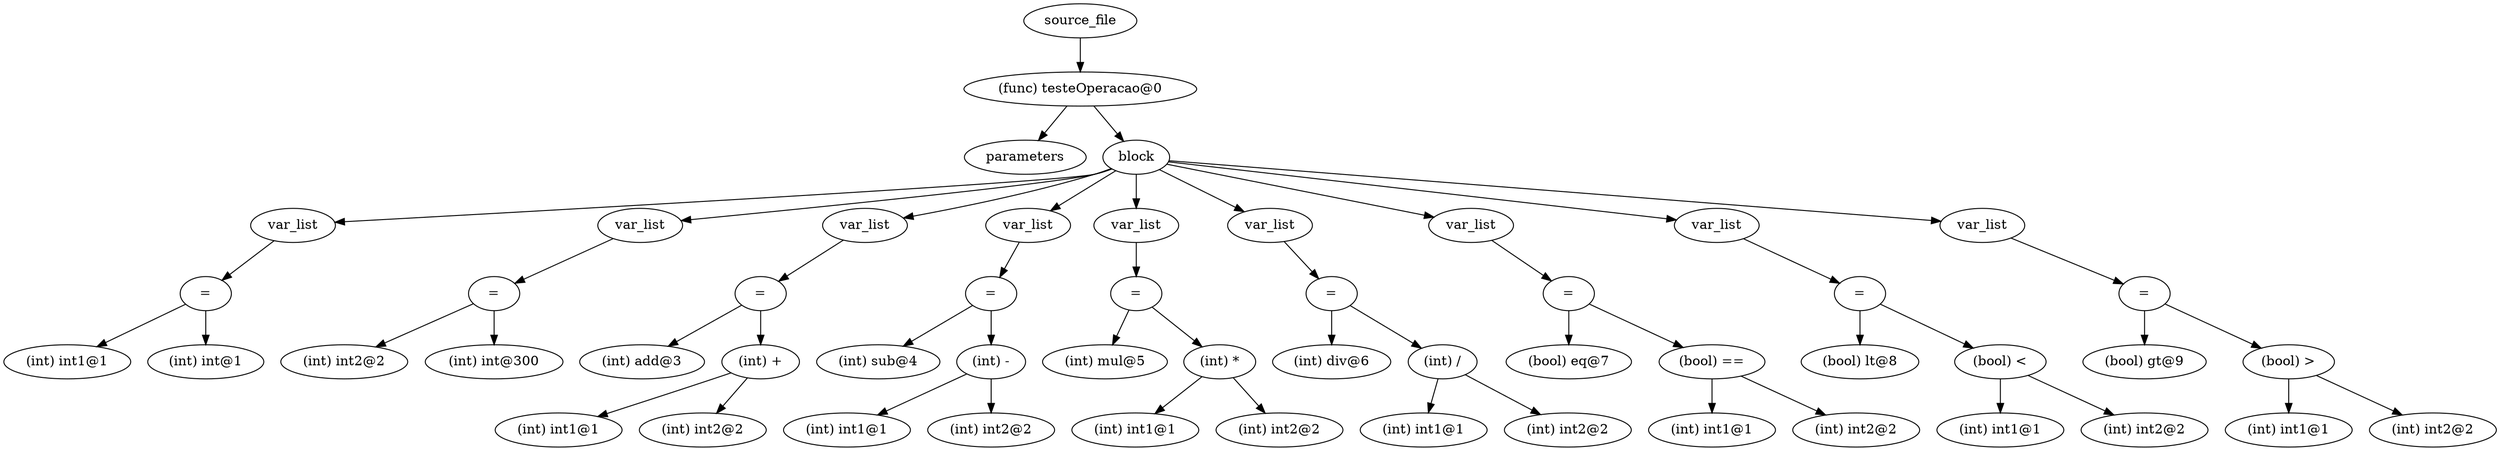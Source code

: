 digraph {
graph [ordering="out"];
node0[label="source_file"];
node1[label="(func) testeOperacao@0"];
node2[label="parameters"];
node1 -> node2;
node3[label="block"];
node4[label="var_list"];
node5[label="="];
node6[label="(int) int1@1"];
node5 -> node6;
node7[label="(int) int@1"];
node5 -> node7;
node4 -> node5;
node3 -> node4;
node8[label="var_list"];
node9[label="="];
node10[label="(int) int2@2"];
node9 -> node10;
node11[label="(int) int@300"];
node9 -> node11;
node8 -> node9;
node3 -> node8;
node12[label="var_list"];
node13[label="="];
node14[label="(int) add@3"];
node13 -> node14;
node15[label="(int) +"];
node16[label="(int) int1@1"];
node15 -> node16;
node17[label="(int) int2@2"];
node15 -> node17;
node13 -> node15;
node12 -> node13;
node3 -> node12;
node18[label="var_list"];
node19[label="="];
node20[label="(int) sub@4"];
node19 -> node20;
node21[label="(int) -"];
node22[label="(int) int1@1"];
node21 -> node22;
node23[label="(int) int2@2"];
node21 -> node23;
node19 -> node21;
node18 -> node19;
node3 -> node18;
node24[label="var_list"];
node25[label="="];
node26[label="(int) mul@5"];
node25 -> node26;
node27[label="(int) *"];
node28[label="(int) int1@1"];
node27 -> node28;
node29[label="(int) int2@2"];
node27 -> node29;
node25 -> node27;
node24 -> node25;
node3 -> node24;
node30[label="var_list"];
node31[label="="];
node32[label="(int) div@6"];
node31 -> node32;
node33[label="(int) /"];
node34[label="(int) int1@1"];
node33 -> node34;
node35[label="(int) int2@2"];
node33 -> node35;
node31 -> node33;
node30 -> node31;
node3 -> node30;
node36[label="var_list"];
node37[label="="];
node38[label="(bool) eq@7"];
node37 -> node38;
node39[label="(bool) =="];
node40[label="(int) int1@1"];
node39 -> node40;
node41[label="(int) int2@2"];
node39 -> node41;
node37 -> node39;
node36 -> node37;
node3 -> node36;
node42[label="var_list"];
node43[label="="];
node44[label="(bool) lt@8"];
node43 -> node44;
node45[label="(bool) <"];
node46[label="(int) int1@1"];
node45 -> node46;
node47[label="(int) int2@2"];
node45 -> node47;
node43 -> node45;
node42 -> node43;
node3 -> node42;
node48[label="var_list"];
node49[label="="];
node50[label="(bool) gt@9"];
node49 -> node50;
node51[label="(bool) >"];
node52[label="(int) int1@1"];
node51 -> node52;
node53[label="(int) int2@2"];
node51 -> node53;
node49 -> node51;
node48 -> node49;
node3 -> node48;
node1 -> node3;
node0 -> node1;
}
